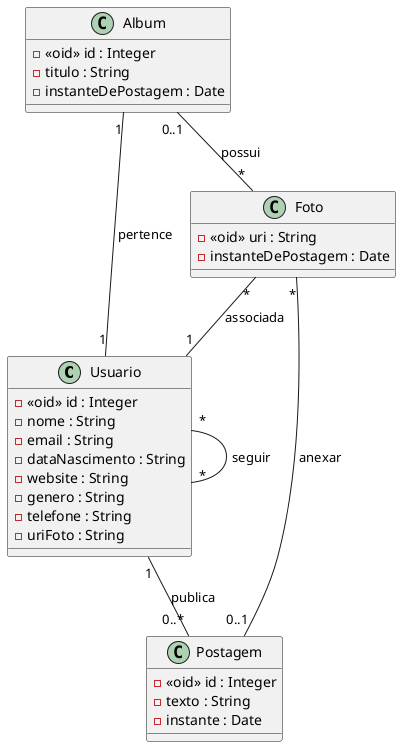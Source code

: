 @startuml
'https://plantuml.com/class-diagram

class Usuario {
	- <<oid>> id : Integer
	- nome : String
	- email : String
	- dataNascimento : String
	- website : String
	- genero : String
	- telefone : String
	- uriFoto : String
}

class Postagem {
	- <<oid>> id : Integer
	- texto : String
	- instante : Date
}

class Foto {
	- <<oid>> uri : String
	- instanteDePostagem : Date
}

class Album {
	- <<oid>> id : Integer
	- titulo : String
	- instanteDePostagem : Date
}

Usuario "1" -- "0..*" Postagem : publica
Usuario "*" -- "*" Usuario : seguir
Foto "*" -- "0..1" Postagem : anexar
Foto "*" -- "1" Usuario : associada
Album "0..1" -- "*" Foto : possui
Album "1" -- "1" Usuario : pertence

@enduml